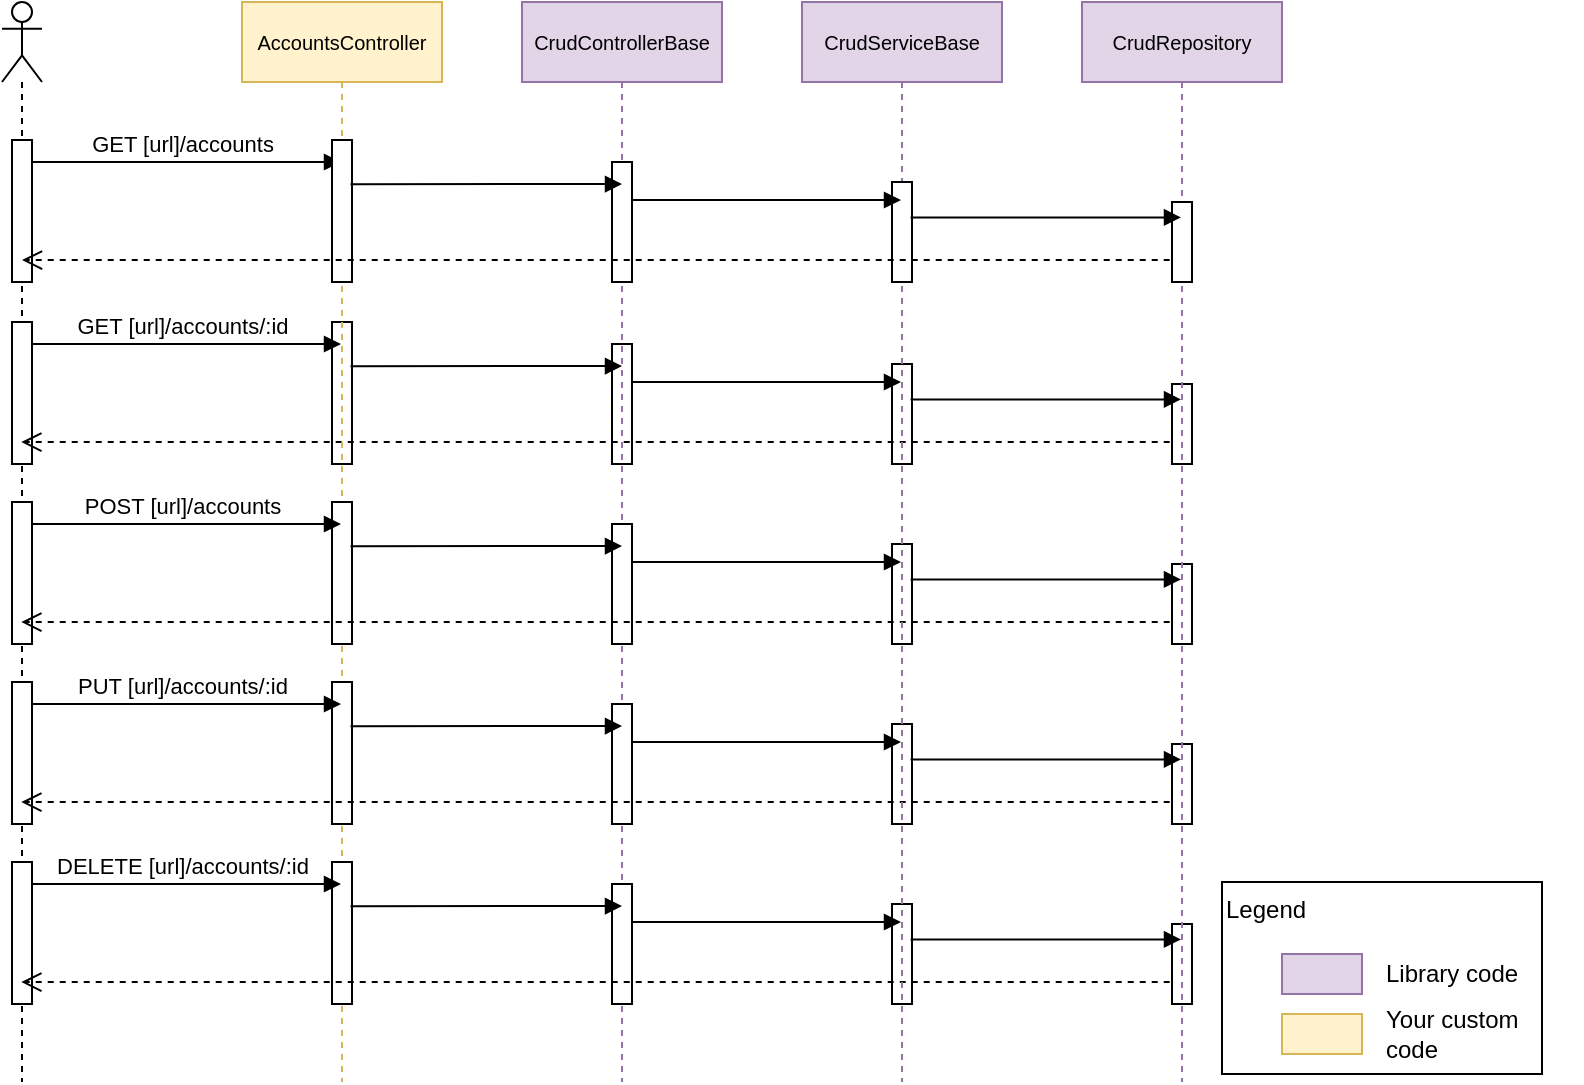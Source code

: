<mxfile version="12.7.9" pages="2"><diagram id="feiMSj5Qm32nRbiH-3z1" name="StandardCrud"><mxGraphModel dx="1730" dy="1018" grid="1" gridSize="10" guides="1" tooltips="1" connect="1" arrows="1" fold="1" page="1" pageScale="1" pageWidth="1100" pageHeight="850" math="0" shadow="0"><root><mxCell id="0"/><mxCell id="1" parent="0"/><mxCell id="9J9qHrp-IRwYcZaCuWWq-7" value="" style="shape=umlLifeline;participant=umlActor;perimeter=lifelinePerimeter;whiteSpace=wrap;html=1;container=1;collapsible=0;recursiveResize=0;verticalAlign=top;spacingTop=36;labelBackgroundColor=#ffffff;outlineConnect=0;" parent="1" vertex="1"><mxGeometry x="30" y="20" width="20" height="540" as="geometry"/></mxCell><mxCell id="9J9qHrp-IRwYcZaCuWWq-8" value="GET [url]/accounts" style="html=1;verticalAlign=bottom;endArrow=block;" parent="9J9qHrp-IRwYcZaCuWWq-7" target="9J9qHrp-IRwYcZaCuWWq-2" edge="1"><mxGeometry width="80" relative="1" as="geometry"><mxPoint x="10" y="80" as="sourcePoint"/><mxPoint x="160" y="80" as="targetPoint"/></mxGeometry></mxCell><mxCell id="LNhbeMGU2I7_TpRNJxB6-1" value="" style="html=1;points=[];perimeter=orthogonalPerimeter;" parent="9J9qHrp-IRwYcZaCuWWq-7" vertex="1"><mxGeometry x="5" y="69" width="10" height="71" as="geometry"/></mxCell><mxCell id="LNhbeMGU2I7_TpRNJxB6-32" value="" style="html=1;points=[];perimeter=orthogonalPerimeter;" parent="9J9qHrp-IRwYcZaCuWWq-7" vertex="1"><mxGeometry x="165" y="160" width="10" height="71" as="geometry"/></mxCell><mxCell id="LNhbeMGU2I7_TpRNJxB6-33" value="" style="html=1;points=[];perimeter=orthogonalPerimeter;" parent="9J9qHrp-IRwYcZaCuWWq-7" vertex="1"><mxGeometry x="305" y="171" width="10" height="60" as="geometry"/></mxCell><mxCell id="LNhbeMGU2I7_TpRNJxB6-34" value="" style="html=1;points=[];perimeter=orthogonalPerimeter;" parent="9J9qHrp-IRwYcZaCuWWq-7" vertex="1"><mxGeometry x="445" y="181" width="10" height="50" as="geometry"/></mxCell><mxCell id="LNhbeMGU2I7_TpRNJxB6-35" value="" style="html=1;points=[];perimeter=orthogonalPerimeter;" parent="9J9qHrp-IRwYcZaCuWWq-7" vertex="1"><mxGeometry x="585" y="191" width="10" height="40" as="geometry"/></mxCell><mxCell id="LNhbeMGU2I7_TpRNJxB6-36" value="GET [url]/accounts/:id" style="html=1;verticalAlign=bottom;endArrow=block;" parent="9J9qHrp-IRwYcZaCuWWq-7" edge="1"><mxGeometry width="80" relative="1" as="geometry"><mxPoint x="10" y="171" as="sourcePoint"/><mxPoint x="169.5" y="171" as="targetPoint"/></mxGeometry></mxCell><mxCell id="LNhbeMGU2I7_TpRNJxB6-37" value="" style="html=1;points=[];perimeter=orthogonalPerimeter;" parent="9J9qHrp-IRwYcZaCuWWq-7" vertex="1"><mxGeometry x="5" y="160" width="10" height="71" as="geometry"/></mxCell><mxCell id="LNhbeMGU2I7_TpRNJxB6-38" value="" style="html=1;verticalAlign=bottom;endArrow=block;exitX=0.926;exitY=0.311;exitDx=0;exitDy=0;exitPerimeter=0;" parent="9J9qHrp-IRwYcZaCuWWq-7" source="LNhbeMGU2I7_TpRNJxB6-32" edge="1"><mxGeometry width="80" relative="1" as="geometry"><mxPoint x="200" y="182" as="sourcePoint"/><mxPoint x="310" y="182" as="targetPoint"/></mxGeometry></mxCell><mxCell id="LNhbeMGU2I7_TpRNJxB6-39" value="" style="html=1;verticalAlign=bottom;endArrow=block;" parent="9J9qHrp-IRwYcZaCuWWq-7" edge="1"><mxGeometry width="80" relative="1" as="geometry"><mxPoint x="315" y="190" as="sourcePoint"/><mxPoint x="449.5" y="190" as="targetPoint"/></mxGeometry></mxCell><mxCell id="LNhbeMGU2I7_TpRNJxB6-40" value="" style="html=1;verticalAlign=bottom;endArrow=block;exitX=0.929;exitY=0.354;exitDx=0;exitDy=0;exitPerimeter=0;" parent="9J9qHrp-IRwYcZaCuWWq-7" source="LNhbeMGU2I7_TpRNJxB6-34" edge="1"><mxGeometry width="80" relative="1" as="geometry"><mxPoint x="470" y="202" as="sourcePoint"/><mxPoint x="589.5" y="198.7" as="targetPoint"/></mxGeometry></mxCell><mxCell id="LNhbeMGU2I7_TpRNJxB6-41" value="" style="html=1;verticalAlign=bottom;endArrow=open;dashed=1;endSize=8;exitX=-0.114;exitY=0.726;exitDx=0;exitDy=0;exitPerimeter=0;" parent="9J9qHrp-IRwYcZaCuWWq-7" source="LNhbeMGU2I7_TpRNJxB6-35" edge="1"><mxGeometry relative="1" as="geometry"><mxPoint x="550" y="221" as="sourcePoint"/><mxPoint x="9.667" y="220.04" as="targetPoint"/></mxGeometry></mxCell><mxCell id="9J9qHrp-IRwYcZaCuWWq-4" value="&lt;font style=&quot;font-size: 10px&quot;&gt;CrudControllerBase&lt;/font&gt;" style="shape=umlLifeline;perimeter=lifelinePerimeter;whiteSpace=wrap;html=1;container=1;collapsible=0;recursiveResize=0;outlineConnect=0;fillColor=#e1d5e7;strokeColor=#9673a6;" parent="1" vertex="1"><mxGeometry x="290" y="20" width="100" height="540" as="geometry"/></mxCell><mxCell id="9J9qHrp-IRwYcZaCuWWq-10" value="" style="html=1;points=[];perimeter=orthogonalPerimeter;" parent="9J9qHrp-IRwYcZaCuWWq-4" vertex="1"><mxGeometry x="45" y="80" width="10" height="60" as="geometry"/></mxCell><mxCell id="9J9qHrp-IRwYcZaCuWWq-2" value="&lt;font style=&quot;font-size: 10px&quot;&gt;AccountsController&lt;/font&gt;" style="shape=umlLifeline;perimeter=lifelinePerimeter;whiteSpace=wrap;html=1;container=1;collapsible=0;recursiveResize=0;outlineConnect=0;fillColor=#fff2cc;strokeColor=#d6b656;" parent="1" vertex="1"><mxGeometry x="150" y="20" width="100" height="540" as="geometry"/></mxCell><mxCell id="9J9qHrp-IRwYcZaCuWWq-9" value="" style="html=1;points=[];perimeter=orthogonalPerimeter;" parent="9J9qHrp-IRwYcZaCuWWq-2" vertex="1"><mxGeometry x="45" y="69" width="10" height="71" as="geometry"/></mxCell><mxCell id="LNhbeMGU2I7_TpRNJxB6-43" value="" style="html=1;points=[];perimeter=orthogonalPerimeter;" parent="9J9qHrp-IRwYcZaCuWWq-2" vertex="1"><mxGeometry x="45" y="250" width="10" height="71" as="geometry"/></mxCell><mxCell id="LNhbeMGU2I7_TpRNJxB6-44" value="" style="html=1;points=[];perimeter=orthogonalPerimeter;" parent="9J9qHrp-IRwYcZaCuWWq-2" vertex="1"><mxGeometry x="185" y="261" width="10" height="60" as="geometry"/></mxCell><mxCell id="LNhbeMGU2I7_TpRNJxB6-45" value="" style="html=1;points=[];perimeter=orthogonalPerimeter;" parent="9J9qHrp-IRwYcZaCuWWq-2" vertex="1"><mxGeometry x="325" y="271" width="10" height="50" as="geometry"/></mxCell><mxCell id="LNhbeMGU2I7_TpRNJxB6-46" value="" style="html=1;points=[];perimeter=orthogonalPerimeter;" parent="9J9qHrp-IRwYcZaCuWWq-2" vertex="1"><mxGeometry x="465" y="281" width="10" height="40" as="geometry"/></mxCell><mxCell id="LNhbeMGU2I7_TpRNJxB6-47" value="POST [url]/accounts" style="html=1;verticalAlign=bottom;endArrow=block;" parent="9J9qHrp-IRwYcZaCuWWq-2" edge="1"><mxGeometry width="80" relative="1" as="geometry"><mxPoint x="-110" y="261" as="sourcePoint"/><mxPoint x="49.5" y="261" as="targetPoint"/></mxGeometry></mxCell><mxCell id="LNhbeMGU2I7_TpRNJxB6-48" value="" style="html=1;points=[];perimeter=orthogonalPerimeter;" parent="9J9qHrp-IRwYcZaCuWWq-2" vertex="1"><mxGeometry x="-115" y="250" width="10" height="71" as="geometry"/></mxCell><mxCell id="LNhbeMGU2I7_TpRNJxB6-49" value="" style="html=1;verticalAlign=bottom;endArrow=block;exitX=0.926;exitY=0.311;exitDx=0;exitDy=0;exitPerimeter=0;" parent="9J9qHrp-IRwYcZaCuWWq-2" source="LNhbeMGU2I7_TpRNJxB6-43" edge="1"><mxGeometry width="80" relative="1" as="geometry"><mxPoint x="80" y="272" as="sourcePoint"/><mxPoint x="190" y="272" as="targetPoint"/></mxGeometry></mxCell><mxCell id="LNhbeMGU2I7_TpRNJxB6-50" value="" style="html=1;verticalAlign=bottom;endArrow=block;" parent="9J9qHrp-IRwYcZaCuWWq-2" edge="1"><mxGeometry width="80" relative="1" as="geometry"><mxPoint x="195" y="280" as="sourcePoint"/><mxPoint x="329.5" y="280" as="targetPoint"/></mxGeometry></mxCell><mxCell id="LNhbeMGU2I7_TpRNJxB6-51" value="" style="html=1;verticalAlign=bottom;endArrow=block;exitX=0.929;exitY=0.354;exitDx=0;exitDy=0;exitPerimeter=0;" parent="9J9qHrp-IRwYcZaCuWWq-2" source="LNhbeMGU2I7_TpRNJxB6-45" edge="1"><mxGeometry width="80" relative="1" as="geometry"><mxPoint x="350" y="292" as="sourcePoint"/><mxPoint x="469.5" y="288.7" as="targetPoint"/></mxGeometry></mxCell><mxCell id="LNhbeMGU2I7_TpRNJxB6-52" value="" style="html=1;verticalAlign=bottom;endArrow=open;dashed=1;endSize=8;exitX=-0.114;exitY=0.726;exitDx=0;exitDy=0;exitPerimeter=0;" parent="9J9qHrp-IRwYcZaCuWWq-2" source="LNhbeMGU2I7_TpRNJxB6-46" edge="1"><mxGeometry relative="1" as="geometry"><mxPoint x="430" y="311" as="sourcePoint"/><mxPoint x="-110.333" y="310.04" as="targetPoint"/></mxGeometry></mxCell><mxCell id="LNhbeMGU2I7_TpRNJxB6-53" value="" style="html=1;points=[];perimeter=orthogonalPerimeter;" parent="9J9qHrp-IRwYcZaCuWWq-2" vertex="1"><mxGeometry x="45" y="340" width="10" height="71" as="geometry"/></mxCell><mxCell id="LNhbeMGU2I7_TpRNJxB6-54" value="" style="html=1;points=[];perimeter=orthogonalPerimeter;" parent="9J9qHrp-IRwYcZaCuWWq-2" vertex="1"><mxGeometry x="185" y="351" width="10" height="60" as="geometry"/></mxCell><mxCell id="LNhbeMGU2I7_TpRNJxB6-55" value="" style="html=1;points=[];perimeter=orthogonalPerimeter;" parent="9J9qHrp-IRwYcZaCuWWq-2" vertex="1"><mxGeometry x="325" y="361" width="10" height="50" as="geometry"/></mxCell><mxCell id="LNhbeMGU2I7_TpRNJxB6-56" value="" style="html=1;points=[];perimeter=orthogonalPerimeter;" parent="9J9qHrp-IRwYcZaCuWWq-2" vertex="1"><mxGeometry x="465" y="371" width="10" height="40" as="geometry"/></mxCell><mxCell id="LNhbeMGU2I7_TpRNJxB6-57" value="PUT [url]/accounts/:id" style="html=1;verticalAlign=bottom;endArrow=block;" parent="9J9qHrp-IRwYcZaCuWWq-2" edge="1"><mxGeometry width="80" relative="1" as="geometry"><mxPoint x="-110" y="351" as="sourcePoint"/><mxPoint x="49.5" y="351" as="targetPoint"/></mxGeometry></mxCell><mxCell id="LNhbeMGU2I7_TpRNJxB6-58" value="" style="html=1;points=[];perimeter=orthogonalPerimeter;" parent="9J9qHrp-IRwYcZaCuWWq-2" vertex="1"><mxGeometry x="-115" y="340" width="10" height="71" as="geometry"/></mxCell><mxCell id="LNhbeMGU2I7_TpRNJxB6-59" value="" style="html=1;verticalAlign=bottom;endArrow=block;exitX=0.926;exitY=0.311;exitDx=0;exitDy=0;exitPerimeter=0;" parent="9J9qHrp-IRwYcZaCuWWq-2" source="LNhbeMGU2I7_TpRNJxB6-53" edge="1"><mxGeometry width="80" relative="1" as="geometry"><mxPoint x="80" y="362" as="sourcePoint"/><mxPoint x="190" y="362" as="targetPoint"/></mxGeometry></mxCell><mxCell id="LNhbeMGU2I7_TpRNJxB6-60" value="" style="html=1;verticalAlign=bottom;endArrow=block;" parent="9J9qHrp-IRwYcZaCuWWq-2" edge="1"><mxGeometry width="80" relative="1" as="geometry"><mxPoint x="195" y="370" as="sourcePoint"/><mxPoint x="329.5" y="370" as="targetPoint"/></mxGeometry></mxCell><mxCell id="LNhbeMGU2I7_TpRNJxB6-61" value="" style="html=1;verticalAlign=bottom;endArrow=block;exitX=0.929;exitY=0.354;exitDx=0;exitDy=0;exitPerimeter=0;" parent="9J9qHrp-IRwYcZaCuWWq-2" source="LNhbeMGU2I7_TpRNJxB6-55" edge="1"><mxGeometry width="80" relative="1" as="geometry"><mxPoint x="350" y="382" as="sourcePoint"/><mxPoint x="469.5" y="378.7" as="targetPoint"/></mxGeometry></mxCell><mxCell id="LNhbeMGU2I7_TpRNJxB6-62" value="" style="html=1;verticalAlign=bottom;endArrow=open;dashed=1;endSize=8;exitX=-0.114;exitY=0.726;exitDx=0;exitDy=0;exitPerimeter=0;" parent="9J9qHrp-IRwYcZaCuWWq-2" source="LNhbeMGU2I7_TpRNJxB6-56" edge="1"><mxGeometry relative="1" as="geometry"><mxPoint x="430" y="401" as="sourcePoint"/><mxPoint x="-110.333" y="400.04" as="targetPoint"/></mxGeometry></mxCell><mxCell id="LNhbeMGU2I7_TpRNJxB6-63" value="" style="html=1;points=[];perimeter=orthogonalPerimeter;" parent="9J9qHrp-IRwYcZaCuWWq-2" vertex="1"><mxGeometry x="45" y="430" width="10" height="71" as="geometry"/></mxCell><mxCell id="LNhbeMGU2I7_TpRNJxB6-64" value="" style="html=1;points=[];perimeter=orthogonalPerimeter;" parent="9J9qHrp-IRwYcZaCuWWq-2" vertex="1"><mxGeometry x="185" y="441" width="10" height="60" as="geometry"/></mxCell><mxCell id="LNhbeMGU2I7_TpRNJxB6-65" value="" style="html=1;points=[];perimeter=orthogonalPerimeter;" parent="9J9qHrp-IRwYcZaCuWWq-2" vertex="1"><mxGeometry x="325" y="451" width="10" height="50" as="geometry"/></mxCell><mxCell id="LNhbeMGU2I7_TpRNJxB6-66" value="" style="html=1;points=[];perimeter=orthogonalPerimeter;" parent="9J9qHrp-IRwYcZaCuWWq-2" vertex="1"><mxGeometry x="465" y="461" width="10" height="40" as="geometry"/></mxCell><mxCell id="LNhbeMGU2I7_TpRNJxB6-67" value="DELETE [url]/accounts/:id" style="html=1;verticalAlign=bottom;endArrow=block;" parent="9J9qHrp-IRwYcZaCuWWq-2" edge="1"><mxGeometry width="80" relative="1" as="geometry"><mxPoint x="-110" y="441" as="sourcePoint"/><mxPoint x="49.5" y="441" as="targetPoint"/></mxGeometry></mxCell><mxCell id="LNhbeMGU2I7_TpRNJxB6-68" value="" style="html=1;points=[];perimeter=orthogonalPerimeter;" parent="9J9qHrp-IRwYcZaCuWWq-2" vertex="1"><mxGeometry x="-115" y="430" width="10" height="71" as="geometry"/></mxCell><mxCell id="LNhbeMGU2I7_TpRNJxB6-69" value="" style="html=1;verticalAlign=bottom;endArrow=block;exitX=0.926;exitY=0.311;exitDx=0;exitDy=0;exitPerimeter=0;" parent="9J9qHrp-IRwYcZaCuWWq-2" source="LNhbeMGU2I7_TpRNJxB6-63" edge="1"><mxGeometry width="80" relative="1" as="geometry"><mxPoint x="80" y="452" as="sourcePoint"/><mxPoint x="190" y="452" as="targetPoint"/></mxGeometry></mxCell><mxCell id="LNhbeMGU2I7_TpRNJxB6-70" value="" style="html=1;verticalAlign=bottom;endArrow=block;" parent="9J9qHrp-IRwYcZaCuWWq-2" edge="1"><mxGeometry width="80" relative="1" as="geometry"><mxPoint x="195" y="460" as="sourcePoint"/><mxPoint x="329.5" y="460" as="targetPoint"/></mxGeometry></mxCell><mxCell id="LNhbeMGU2I7_TpRNJxB6-71" value="" style="html=1;verticalAlign=bottom;endArrow=block;exitX=0.929;exitY=0.354;exitDx=0;exitDy=0;exitPerimeter=0;" parent="9J9qHrp-IRwYcZaCuWWq-2" source="LNhbeMGU2I7_TpRNJxB6-65" edge="1"><mxGeometry width="80" relative="1" as="geometry"><mxPoint x="350" y="472" as="sourcePoint"/><mxPoint x="469.5" y="468.7" as="targetPoint"/></mxGeometry></mxCell><mxCell id="LNhbeMGU2I7_TpRNJxB6-72" value="" style="html=1;verticalAlign=bottom;endArrow=open;dashed=1;endSize=8;exitX=-0.114;exitY=0.726;exitDx=0;exitDy=0;exitPerimeter=0;" parent="9J9qHrp-IRwYcZaCuWWq-2" source="LNhbeMGU2I7_TpRNJxB6-66" edge="1"><mxGeometry relative="1" as="geometry"><mxPoint x="430" y="491" as="sourcePoint"/><mxPoint x="-110.333" y="490.04" as="targetPoint"/></mxGeometry></mxCell><mxCell id="9J9qHrp-IRwYcZaCuWWq-5" value="&lt;font style=&quot;font-size: 10px&quot;&gt;CrudServiceBase&lt;/font&gt;" style="shape=umlLifeline;perimeter=lifelinePerimeter;whiteSpace=wrap;html=1;container=1;collapsible=0;recursiveResize=0;outlineConnect=0;fillColor=#e1d5e7;strokeColor=#9673a6;" parent="1" vertex="1"><mxGeometry x="430" y="20" width="100" height="540" as="geometry"/></mxCell><mxCell id="9J9qHrp-IRwYcZaCuWWq-11" value="" style="html=1;points=[];perimeter=orthogonalPerimeter;" parent="9J9qHrp-IRwYcZaCuWWq-5" vertex="1"><mxGeometry x="45" y="90" width="10" height="50" as="geometry"/></mxCell><mxCell id="9J9qHrp-IRwYcZaCuWWq-6" value="&lt;font style=&quot;font-size: 10px&quot;&gt;CrudRepository&lt;/font&gt;" style="shape=umlLifeline;perimeter=lifelinePerimeter;whiteSpace=wrap;html=1;container=1;collapsible=0;recursiveResize=0;outlineConnect=0;fillColor=#e1d5e7;strokeColor=#9673a6;" parent="1" vertex="1"><mxGeometry x="570" y="20" width="100" height="540" as="geometry"/></mxCell><mxCell id="9J9qHrp-IRwYcZaCuWWq-12" value="" style="html=1;points=[];perimeter=orthogonalPerimeter;" parent="9J9qHrp-IRwYcZaCuWWq-6" vertex="1"><mxGeometry x="45" y="100" width="10" height="40" as="geometry"/></mxCell><mxCell id="9J9qHrp-IRwYcZaCuWWq-16" value="" style="html=1;verticalAlign=bottom;endArrow=block;exitX=0.926;exitY=0.311;exitDx=0;exitDy=0;exitPerimeter=0;" parent="1" source="9J9qHrp-IRwYcZaCuWWq-9" edge="1"><mxGeometry width="80" relative="1" as="geometry"><mxPoint x="230" y="111" as="sourcePoint"/><mxPoint x="340" y="111" as="targetPoint"/></mxGeometry></mxCell><mxCell id="9J9qHrp-IRwYcZaCuWWq-17" value="" style="html=1;verticalAlign=bottom;endArrow=block;" parent="1" edge="1"><mxGeometry width="80" relative="1" as="geometry"><mxPoint x="345" y="119" as="sourcePoint"/><mxPoint x="479.5" y="119" as="targetPoint"/></mxGeometry></mxCell><mxCell id="9J9qHrp-IRwYcZaCuWWq-18" value="" style="html=1;verticalAlign=bottom;endArrow=block;exitX=0.929;exitY=0.354;exitDx=0;exitDy=0;exitPerimeter=0;" parent="1" source="9J9qHrp-IRwYcZaCuWWq-11" target="9J9qHrp-IRwYcZaCuWWq-6" edge="1"><mxGeometry width="80" relative="1" as="geometry"><mxPoint x="500" y="131" as="sourcePoint"/><mxPoint x="610" y="131" as="targetPoint"/></mxGeometry></mxCell><mxCell id="9J9qHrp-IRwYcZaCuWWq-19" value="" style="html=1;verticalAlign=bottom;endArrow=open;dashed=1;endSize=8;exitX=-0.114;exitY=0.726;exitDx=0;exitDy=0;exitPerimeter=0;" parent="1" source="9J9qHrp-IRwYcZaCuWWq-12" target="9J9qHrp-IRwYcZaCuWWq-7" edge="1"><mxGeometry relative="1" as="geometry"><mxPoint x="580" y="150" as="sourcePoint"/><mxPoint x="530" y="150" as="targetPoint"/></mxGeometry></mxCell><mxCell id="IQTFnLPYxV27Y8oVrLC2-1" value="" style="group" vertex="1" connectable="0" parent="1"><mxGeometry x="640" y="460" width="180" height="96" as="geometry"/></mxCell><mxCell id="IQTFnLPYxV27Y8oVrLC2-2" value="Legend" style="rounded=0;whiteSpace=wrap;html=1;align=left;labelPosition=center;verticalLabelPosition=middle;verticalAlign=top;" vertex="1" parent="IQTFnLPYxV27Y8oVrLC2-1"><mxGeometry width="160" height="96" as="geometry"/></mxCell><mxCell id="IQTFnLPYxV27Y8oVrLC2-3" value="" style="rounded=0;whiteSpace=wrap;html=1;align=left;fillColor=#e1d5e7;strokeColor=#9673a6;" vertex="1" parent="IQTFnLPYxV27Y8oVrLC2-1"><mxGeometry x="30" y="36" width="40" height="20" as="geometry"/></mxCell><mxCell id="IQTFnLPYxV27Y8oVrLC2-4" value="" style="rounded=0;whiteSpace=wrap;html=1;align=left;fillColor=#fff2cc;strokeColor=#d6b656;" vertex="1" parent="IQTFnLPYxV27Y8oVrLC2-1"><mxGeometry x="30" y="66" width="40" height="20" as="geometry"/></mxCell><mxCell id="IQTFnLPYxV27Y8oVrLC2-5" value="Library code" style="text;html=1;strokeColor=none;fillColor=none;align=left;verticalAlign=middle;whiteSpace=wrap;rounded=0;" vertex="1" parent="IQTFnLPYxV27Y8oVrLC2-1"><mxGeometry x="80" y="36" width="100" height="20" as="geometry"/></mxCell><mxCell id="IQTFnLPYxV27Y8oVrLC2-6" value="Your custom code" style="text;html=1;strokeColor=none;fillColor=none;align=left;verticalAlign=middle;whiteSpace=wrap;rounded=0;" vertex="1" parent="IQTFnLPYxV27Y8oVrLC2-1"><mxGeometry x="80" y="66" width="70" height="20" as="geometry"/></mxCell></root></mxGraphModel></diagram><diagram id="sX8wg2pRR2eOrUY3g-dl" name="HistoricalCrud"><mxGraphModel dx="1730" dy="1018" grid="1" gridSize="10" guides="1" tooltips="1" connect="1" arrows="1" fold="1" page="1" pageScale="1" pageWidth="1100" pageHeight="850" math="0" shadow="0"><root><mxCell id="g2xFffgjlq1YQ_jKITC8-0"/><mxCell id="g2xFffgjlq1YQ_jKITC8-1" parent="g2xFffgjlq1YQ_jKITC8-0"/><mxCell id="Ac3hgXTNXL-MHCO0Qw8q-51" value="" style="html=1;verticalAlign=bottom;endArrow=block;exitX=0.926;exitY=0.311;exitDx=0;exitDy=0;exitPerimeter=0;" parent="g2xFffgjlq1YQ_jKITC8-1" target="Ac3hgXTNXL-MHCO0Qw8q-61" edge="1"><mxGeometry width="80" relative="1" as="geometry"><mxPoint x="204.26" y="109.191" as="sourcePoint"/><mxPoint x="339.14" y="109.191" as="targetPoint"/></mxGeometry></mxCell><mxCell id="Ac3hgXTNXL-MHCO0Qw8q-54" value="" style="html=1;verticalAlign=bottom;endArrow=open;dashed=1;endSize=8;exitX=-0.09;exitY=0.808;exitDx=0;exitDy=0;exitPerimeter=0;" parent="g2xFffgjlq1YQ_jKITC8-1" edge="1"><mxGeometry relative="1" as="geometry"><mxPoint x="904.1" y="160.24" as="sourcePoint"/><mxPoint x="39.5" y="160.24" as="targetPoint"/></mxGeometry></mxCell><mxCell id="Ac3hgXTNXL-MHCO0Qw8q-77" value="" style="html=1;verticalAlign=bottom;endArrow=block;" parent="g2xFffgjlq1YQ_jKITC8-1" target="Ac3hgXTNXL-MHCO0Qw8q-0" edge="1"><mxGeometry width="80" relative="1" as="geometry"><mxPoint x="489.14" y="129.0" as="sourcePoint"/><mxPoint x="580" y="129" as="targetPoint"/></mxGeometry></mxCell><mxCell id="Ac3hgXTNXL-MHCO0Qw8q-79" value="" style="html=1;verticalAlign=bottom;endArrow=block;exitX=1.071;exitY=0.681;exitDx=0;exitDy=0;exitPerimeter=0;" parent="g2xFffgjlq1YQ_jKITC8-1" edge="1"><mxGeometry width="80" relative="1" as="geometry"><mxPoint x="775.71" y="150.24" as="sourcePoint"/><mxPoint x="909.5" y="150.24" as="targetPoint"/></mxGeometry></mxCell><mxCell id="8uB--GBGzYAezQ6vqLIY-10" value="" style="html=1;verticalAlign=bottom;endArrow=open;dashed=1;endSize=8;exitX=-0.128;exitY=0.664;exitDx=0;exitDy=0;exitPerimeter=0;" edge="1" parent="g2xFffgjlq1YQ_jKITC8-1" source="8uB--GBGzYAezQ6vqLIY-6"><mxGeometry relative="1" as="geometry"><mxPoint x="840" y="440" as="sourcePoint"/><mxPoint x="40" y="440" as="targetPoint"/></mxGeometry></mxCell><mxCell id="8uB--GBGzYAezQ6vqLIY-17" value="" style="html=1;verticalAlign=bottom;endArrow=open;dashed=1;endSize=8;exitX=-0.3;exitY=0.76;exitDx=0;exitDy=0;exitPerimeter=0;" edge="1" parent="g2xFffgjlq1YQ_jKITC8-1" source="8uB--GBGzYAezQ6vqLIY-5"><mxGeometry relative="1" as="geometry"><mxPoint x="760" y="350" as="sourcePoint"/><mxPoint x="630" y="350" as="targetPoint"/></mxGeometry></mxCell><mxCell id="8uB--GBGzYAezQ6vqLIY-22" value="" style="html=1;verticalAlign=bottom;endArrow=block;entryX=0.16;entryY=0.315;entryDx=0;entryDy=0;entryPerimeter=0;" edge="1" parent="g2xFffgjlq1YQ_jKITC8-1"><mxGeometry width="80" relative="1" as="geometry"><mxPoint x="635" y="430" as="sourcePoint"/><mxPoint x="906.6" y="429.45" as="targetPoint"/></mxGeometry></mxCell><mxCell id="8uB--GBGzYAezQ6vqLIY-23" value="Commit single transaction" style="text;html=1;align=center;verticalAlign=middle;resizable=0;points=[];labelBackgroundColor=#ffffff;" vertex="1" connectable="0" parent="8uB--GBGzYAezQ6vqLIY-22"><mxGeometry x="0.149" y="-1" relative="1" as="geometry"><mxPoint x="-12.6" y="-11" as="offset"/></mxGeometry></mxCell><mxCell id="8uB--GBGzYAezQ6vqLIY-24" value="" style="group" vertex="1" connectable="0" parent="g2xFffgjlq1YQ_jKITC8-1"><mxGeometry x="30" y="20" width="930" height="810" as="geometry"/></mxCell><mxCell id="Ac3hgXTNXL-MHCO0Qw8q-6" value="" style="shape=umlLifeline;participant=umlActor;perimeter=lifelinePerimeter;whiteSpace=wrap;html=1;container=1;collapsible=0;recursiveResize=0;verticalAlign=top;spacingTop=36;labelBackgroundColor=#ffffff;outlineConnect=0;" parent="8uB--GBGzYAezQ6vqLIY-24" vertex="1"><mxGeometry width="20" height="800" as="geometry"/></mxCell><mxCell id="Ac3hgXTNXL-MHCO0Qw8q-7" value="GET [url]/accounts" style="html=1;verticalAlign=bottom;endArrow=block;entryX=0.033;entryY=0.155;entryDx=0;entryDy=0;entryPerimeter=0;" parent="Ac3hgXTNXL-MHCO0Qw8q-6" target="Ac3hgXTNXL-MHCO0Qw8q-20" edge="1"><mxGeometry width="80" relative="1" as="geometry"><mxPoint x="10" y="80" as="sourcePoint"/><mxPoint x="110" y="80" as="targetPoint"/></mxGeometry></mxCell><mxCell id="Ac3hgXTNXL-MHCO0Qw8q-8" value="" style="html=1;points=[];perimeter=orthogonalPerimeter;" parent="Ac3hgXTNXL-MHCO0Qw8q-6" vertex="1"><mxGeometry x="5" y="69" width="10" height="81" as="geometry"/></mxCell><mxCell id="SrB2GtQkjFmsUTJP3FAP-0" value="GET [url]/accounts/:id" style="html=1;verticalAlign=bottom;endArrow=block;entryX=-0.008;entryY=0.122;entryDx=0;entryDy=0;entryPerimeter=0;" edge="1" parent="Ac3hgXTNXL-MHCO0Qw8q-6" target="SrB2GtQkjFmsUTJP3FAP-7"><mxGeometry width="80" relative="1" as="geometry"><mxPoint x="10" y="181" as="sourcePoint"/><mxPoint x="80" y="161" as="targetPoint"/></mxGeometry></mxCell><mxCell id="SrB2GtQkjFmsUTJP3FAP-1" value="" style="html=1;points=[];perimeter=orthogonalPerimeter;" vertex="1" parent="Ac3hgXTNXL-MHCO0Qw8q-6"><mxGeometry x="5" y="170" width="10" height="81" as="geometry"/></mxCell><mxCell id="SrB2GtQkjFmsUTJP3FAP-2" value="" style="html=1;points=[];perimeter=orthogonalPerimeter;" vertex="1" parent="Ac3hgXTNXL-MHCO0Qw8q-6"><mxGeometry x="312.07" y="181" width="10" height="70" as="geometry"/></mxCell><mxCell id="SrB2GtQkjFmsUTJP3FAP-3" value="" style="html=1;points=[];perimeter=orthogonalPerimeter;" vertex="1" parent="Ac3hgXTNXL-MHCO0Qw8q-6"><mxGeometry x="449.14" y="191" width="10" height="60" as="geometry"/></mxCell><mxCell id="SrB2GtQkjFmsUTJP3FAP-4" value="" style="html=1;points=[];perimeter=orthogonalPerimeter;" vertex="1" parent="Ac3hgXTNXL-MHCO0Qw8q-6"><mxGeometry x="595" y="201" width="10" height="50" as="geometry"/></mxCell><mxCell id="SrB2GtQkjFmsUTJP3FAP-5" value="" style="html=1;points=[];perimeter=orthogonalPerimeter;" vertex="1" parent="Ac3hgXTNXL-MHCO0Qw8q-6"><mxGeometry x="735" y="211" width="10" height="40" as="geometry"/></mxCell><mxCell id="SrB2GtQkjFmsUTJP3FAP-6" value="" style="html=1;points=[];perimeter=orthogonalPerimeter;" vertex="1" parent="Ac3hgXTNXL-MHCO0Qw8q-6"><mxGeometry x="875" y="221" width="10" height="30" as="geometry"/></mxCell><mxCell id="SrB2GtQkjFmsUTJP3FAP-7" value="" style="html=1;points=[];perimeter=orthogonalPerimeter;" vertex="1" parent="Ac3hgXTNXL-MHCO0Qw8q-6"><mxGeometry x="165" y="170" width="10" height="81" as="geometry"/></mxCell><mxCell id="SrB2GtQkjFmsUTJP3FAP-8" value="" style="html=1;verticalAlign=bottom;endArrow=block;exitX=0.926;exitY=0.311;exitDx=0;exitDy=0;exitPerimeter=0;" edge="1" parent="Ac3hgXTNXL-MHCO0Qw8q-6" target="SrB2GtQkjFmsUTJP3FAP-2"><mxGeometry width="80" relative="1" as="geometry"><mxPoint x="174.26" y="190.191" as="sourcePoint"/><mxPoint x="309.14" y="190.191" as="targetPoint"/></mxGeometry></mxCell><mxCell id="SrB2GtQkjFmsUTJP3FAP-9" value="" style="html=1;verticalAlign=bottom;endArrow=block;" edge="1" parent="Ac3hgXTNXL-MHCO0Qw8q-6"><mxGeometry width="80" relative="1" as="geometry"><mxPoint x="604.14" y="220" as="sourcePoint"/><mxPoint x="739.5" y="220" as="targetPoint"/></mxGeometry></mxCell><mxCell id="SrB2GtQkjFmsUTJP3FAP-10" value="" style="html=1;verticalAlign=bottom;endArrow=open;dashed=1;endSize=8;exitX=-0.09;exitY=0.808;exitDx=0;exitDy=0;exitPerimeter=0;" edge="1" parent="Ac3hgXTNXL-MHCO0Qw8q-6"><mxGeometry relative="1" as="geometry"><mxPoint x="874.1" y="241.24" as="sourcePoint"/><mxPoint x="9.5" y="241.24" as="targetPoint"/></mxGeometry></mxCell><mxCell id="SrB2GtQkjFmsUTJP3FAP-11" value="" style="html=1;verticalAlign=bottom;endArrow=block;exitX=0.793;exitY=0.271;exitDx=0;exitDy=0;exitPerimeter=0;" edge="1" parent="Ac3hgXTNXL-MHCO0Qw8q-6" source="SrB2GtQkjFmsUTJP3FAP-2" target="SrB2GtQkjFmsUTJP3FAP-3"><mxGeometry width="80" relative="1" as="geometry"><mxPoint x="340" y="200" as="sourcePoint"/><mxPoint x="410" y="200" as="targetPoint"/></mxGeometry></mxCell><mxCell id="SrB2GtQkjFmsUTJP3FAP-12" value="" style="html=1;verticalAlign=bottom;endArrow=block;" edge="1" parent="Ac3hgXTNXL-MHCO0Qw8q-6"><mxGeometry width="80" relative="1" as="geometry"><mxPoint x="459.14" y="210.0" as="sourcePoint"/><mxPoint x="599.5" y="210.0" as="targetPoint"/></mxGeometry></mxCell><mxCell id="SrB2GtQkjFmsUTJP3FAP-13" value="" style="html=1;verticalAlign=bottom;endArrow=block;exitX=1.071;exitY=0.681;exitDx=0;exitDy=0;exitPerimeter=0;" edge="1" parent="Ac3hgXTNXL-MHCO0Qw8q-6"><mxGeometry width="80" relative="1" as="geometry"><mxPoint x="745.71" y="231.24" as="sourcePoint"/><mxPoint x="879.5" y="231.24" as="targetPoint"/></mxGeometry></mxCell><mxCell id="Ac3hgXTNXL-MHCO0Qw8q-60" value="&lt;font style=&quot;font-size: 10px;&quot;&gt;Historical&lt;br style=&quot;font-size: 10px;&quot;&gt;CrudControllerBase&lt;/font&gt;" style="shape=umlLifeline;perimeter=lifelinePerimeter;whiteSpace=wrap;html=1;container=1;collapsible=0;recursiveResize=0;outlineConnect=0;fillColor=#e1d5e7;strokeColor=#9673a6;fontSize=10;size=40;" parent="8uB--GBGzYAezQ6vqLIY-24" vertex="1"><mxGeometry x="264.14" width="105.86" height="800" as="geometry"/></mxCell><mxCell id="Ac3hgXTNXL-MHCO0Qw8q-61" value="" style="html=1;points=[];perimeter=orthogonalPerimeter;" parent="Ac3hgXTNXL-MHCO0Qw8q-60" vertex="1"><mxGeometry x="47.93" y="80" width="10" height="70" as="geometry"/></mxCell><mxCell id="Ac3hgXTNXL-MHCO0Qw8q-62" value="&lt;font style=&quot;font-size: 10px;&quot;&gt;CrudControllerBase&lt;/font&gt;" style="shape=umlLifeline;perimeter=lifelinePerimeter;whiteSpace=wrap;html=1;container=1;collapsible=0;recursiveResize=0;outlineConnect=0;fillColor=#e1d5e7;strokeColor=#9673a6;fontSize=10;" parent="8uB--GBGzYAezQ6vqLIY-24" vertex="1"><mxGeometry x="404.14" width="100" height="800" as="geometry"/></mxCell><mxCell id="Ac3hgXTNXL-MHCO0Qw8q-63" value="" style="html=1;points=[];perimeter=orthogonalPerimeter;" parent="Ac3hgXTNXL-MHCO0Qw8q-62" vertex="1"><mxGeometry x="45" y="90" width="10" height="60" as="geometry"/></mxCell><mxCell id="Ac3hgXTNXL-MHCO0Qw8q-0" value="&lt;font style=&quot;font-size: 10px&quot;&gt;Historical&lt;br&gt;CrudServiceBase&lt;/font&gt;" style="shape=umlLifeline;perimeter=lifelinePerimeter;whiteSpace=wrap;html=1;container=1;collapsible=0;recursiveResize=0;outlineConnect=0;fillColor=#e1d5e7;strokeColor=#9673a6;" parent="8uB--GBGzYAezQ6vqLIY-24" vertex="1"><mxGeometry x="550" width="100" height="800" as="geometry"/></mxCell><mxCell id="Ac3hgXTNXL-MHCO0Qw8q-1" value="" style="html=1;points=[];perimeter=orthogonalPerimeter;" parent="Ac3hgXTNXL-MHCO0Qw8q-0" vertex="1"><mxGeometry x="45" y="100" width="10" height="50" as="geometry"/></mxCell><mxCell id="Ac3hgXTNXL-MHCO0Qw8q-2" value="&lt;font style=&quot;font-size: 10px&quot;&gt;CrudServiceBase&lt;/font&gt;" style="shape=umlLifeline;perimeter=lifelinePerimeter;whiteSpace=wrap;html=1;container=1;collapsible=0;recursiveResize=0;outlineConnect=0;fillColor=#e1d5e7;strokeColor=#9673a6;" parent="8uB--GBGzYAezQ6vqLIY-24" vertex="1"><mxGeometry x="690" width="100" height="800" as="geometry"/></mxCell><mxCell id="Ac3hgXTNXL-MHCO0Qw8q-3" value="" style="html=1;points=[];perimeter=orthogonalPerimeter;" parent="Ac3hgXTNXL-MHCO0Qw8q-2" vertex="1"><mxGeometry x="45" y="110" width="10" height="40" as="geometry"/></mxCell><mxCell id="8uB--GBGzYAezQ6vqLIY-5" value="" style="html=1;points=[];perimeter=orthogonalPerimeter;" vertex="1" parent="Ac3hgXTNXL-MHCO0Qw8q-2"><mxGeometry x="45" y="300" width="10" height="40" as="geometry"/></mxCell><mxCell id="8uB--GBGzYAezQ6vqLIY-18" value="" style="html=1;points=[];perimeter=orthogonalPerimeter;" vertex="1" parent="Ac3hgXTNXL-MHCO0Qw8q-2"><mxGeometry x="45" y="350" width="10" height="40" as="geometry"/></mxCell><mxCell id="8uB--GBGzYAezQ6vqLIY-19" value="" style="html=1;verticalAlign=bottom;endArrow=block;" edge="1" parent="Ac3hgXTNXL-MHCO0Qw8q-2"><mxGeometry width="80" relative="1" as="geometry"><mxPoint x="-85" y="360" as="sourcePoint"/><mxPoint x="50.36" y="360" as="targetPoint"/></mxGeometry></mxCell><mxCell id="8uB--GBGzYAezQ6vqLIY-20" value="Create historical event" style="text;html=1;align=center;verticalAlign=middle;resizable=0;points=[];labelBackgroundColor=#ffffff;" vertex="1" connectable="0" parent="8uB--GBGzYAezQ6vqLIY-19"><mxGeometry x="0.149" y="-1" relative="1" as="geometry"><mxPoint x="-12.6" y="-10" as="offset"/></mxGeometry></mxCell><mxCell id="8uB--GBGzYAezQ6vqLIY-21" value="" style="html=1;verticalAlign=bottom;endArrow=open;dashed=1;endSize=8;exitX=-0.3;exitY=0.76;exitDx=0;exitDy=0;exitPerimeter=0;" edge="1" parent="Ac3hgXTNXL-MHCO0Qw8q-2" source="8uB--GBGzYAezQ6vqLIY-18"><mxGeometry relative="1" as="geometry"><mxPoint x="40" y="380" as="sourcePoint"/><mxPoint x="-90" y="380" as="targetPoint"/></mxGeometry></mxCell><mxCell id="Ac3hgXTNXL-MHCO0Qw8q-4" value="&lt;font style=&quot;font-size: 10px&quot;&gt;CrudRepository&lt;/font&gt;" style="shape=umlLifeline;perimeter=lifelinePerimeter;whiteSpace=wrap;html=1;container=1;collapsible=0;recursiveResize=0;outlineConnect=0;fillColor=#e1d5e7;strokeColor=#9673a6;" parent="8uB--GBGzYAezQ6vqLIY-24" vertex="1"><mxGeometry x="830" width="100" height="800" as="geometry"/></mxCell><mxCell id="Ac3hgXTNXL-MHCO0Qw8q-5" value="" style="html=1;points=[];perimeter=orthogonalPerimeter;" parent="Ac3hgXTNXL-MHCO0Qw8q-4" vertex="1"><mxGeometry x="45" y="120" width="10" height="30" as="geometry"/></mxCell><mxCell id="8uB--GBGzYAezQ6vqLIY-6" value="" style="html=1;points=[];perimeter=orthogonalPerimeter;" vertex="1" parent="Ac3hgXTNXL-MHCO0Qw8q-4"><mxGeometry x="45" y="400" width="10" height="30" as="geometry"/></mxCell><mxCell id="Ac3hgXTNXL-MHCO0Qw8q-19" value="&lt;font style=&quot;font-size: 10px&quot;&gt;AccountsController&lt;/font&gt;" style="shape=umlLifeline;perimeter=lifelinePerimeter;whiteSpace=wrap;html=1;container=1;collapsible=0;recursiveResize=0;outlineConnect=0;fillColor=#fff2cc;strokeColor=#d6b656;" parent="8uB--GBGzYAezQ6vqLIY-24" vertex="1"><mxGeometry x="120" width="100" height="800" as="geometry"/></mxCell><mxCell id="Ac3hgXTNXL-MHCO0Qw8q-20" value="" style="html=1;points=[];perimeter=orthogonalPerimeter;" parent="Ac3hgXTNXL-MHCO0Qw8q-19" vertex="1"><mxGeometry x="45" y="69" width="10" height="81" as="geometry"/></mxCell><mxCell id="8uB--GBGzYAezQ6vqLIY-1" value="" style="html=1;points=[];perimeter=orthogonalPerimeter;" vertex="1" parent="Ac3hgXTNXL-MHCO0Qw8q-19"><mxGeometry x="-115" y="270" width="10" height="160" as="geometry"/></mxCell><mxCell id="8uB--GBGzYAezQ6vqLIY-2" value="" style="html=1;points=[];perimeter=orthogonalPerimeter;" vertex="1" parent="Ac3hgXTNXL-MHCO0Qw8q-19"><mxGeometry x="192.07" y="281" width="10" height="149" as="geometry"/></mxCell><mxCell id="8uB--GBGzYAezQ6vqLIY-4" value="" style="html=1;points=[];perimeter=orthogonalPerimeter;" vertex="1" parent="Ac3hgXTNXL-MHCO0Qw8q-19"><mxGeometry x="475" y="290" width="10" height="140" as="geometry"/></mxCell><mxCell id="8uB--GBGzYAezQ6vqLIY-7" value="" style="html=1;points=[];perimeter=orthogonalPerimeter;" vertex="1" parent="Ac3hgXTNXL-MHCO0Qw8q-19"><mxGeometry x="45" y="270" width="10" height="160" as="geometry"/></mxCell><mxCell id="8uB--GBGzYAezQ6vqLIY-8" value="" style="html=1;verticalAlign=bottom;endArrow=block;exitX=0.926;exitY=0.311;exitDx=0;exitDy=0;exitPerimeter=0;" edge="1" parent="Ac3hgXTNXL-MHCO0Qw8q-19" target="8uB--GBGzYAezQ6vqLIY-2"><mxGeometry width="80" relative="1" as="geometry"><mxPoint x="54.26" y="290.191" as="sourcePoint"/><mxPoint x="159.14" y="270.191" as="targetPoint"/></mxGeometry></mxCell><mxCell id="8uB--GBGzYAezQ6vqLIY-11" value="" style="html=1;verticalAlign=bottom;endArrow=block;exitX=1.033;exitY=0.13;exitDx=0;exitDy=0;exitPerimeter=0;" edge="1" parent="Ac3hgXTNXL-MHCO0Qw8q-19" source="8uB--GBGzYAezQ6vqLIY-2" target="8uB--GBGzYAezQ6vqLIY-4"><mxGeometry width="80" relative="1" as="geometry"><mxPoint x="190" y="280" as="sourcePoint"/><mxPoint x="329.14" y="299.97" as="targetPoint"/></mxGeometry></mxCell><mxCell id="8uB--GBGzYAezQ6vqLIY-28" value="" style="html=1;verticalAlign=bottom;endArrow=open;dashed=1;endSize=8;exitX=-0.128;exitY=0.664;exitDx=0;exitDy=0;exitPerimeter=0;" edge="1" parent="Ac3hgXTNXL-MHCO0Qw8q-19" source="8uB--GBGzYAezQ6vqLIY-37"><mxGeometry relative="1" as="geometry"><mxPoint x="690" y="600" as="sourcePoint"/><mxPoint x="-110" y="600" as="targetPoint"/></mxGeometry></mxCell><mxCell id="8uB--GBGzYAezQ6vqLIY-29" value="" style="html=1;verticalAlign=bottom;endArrow=open;dashed=1;endSize=8;exitX=-0.3;exitY=0.76;exitDx=0;exitDy=0;exitPerimeter=0;" edge="1" parent="Ac3hgXTNXL-MHCO0Qw8q-19" source="8uB--GBGzYAezQ6vqLIY-32"><mxGeometry relative="1" as="geometry"><mxPoint x="610" y="510" as="sourcePoint"/><mxPoint x="480" y="510" as="targetPoint"/></mxGeometry></mxCell><mxCell id="8uB--GBGzYAezQ6vqLIY-30" value="" style="html=1;verticalAlign=bottom;endArrow=block;entryX=0.16;entryY=0.315;entryDx=0;entryDy=0;entryPerimeter=0;" edge="1" parent="Ac3hgXTNXL-MHCO0Qw8q-19"><mxGeometry width="80" relative="1" as="geometry"><mxPoint x="485" y="590" as="sourcePoint"/><mxPoint x="756.6" y="589.45" as="targetPoint"/></mxGeometry></mxCell><mxCell id="8uB--GBGzYAezQ6vqLIY-31" value="Commit single transaction" style="text;html=1;align=center;verticalAlign=middle;resizable=0;points=[];labelBackgroundColor=#ffffff;" vertex="1" connectable="0" parent="8uB--GBGzYAezQ6vqLIY-30"><mxGeometry x="0.149" y="-1" relative="1" as="geometry"><mxPoint x="-12.6" y="-11" as="offset"/></mxGeometry></mxCell><mxCell id="8uB--GBGzYAezQ6vqLIY-32" value="" style="html=1;points=[];perimeter=orthogonalPerimeter;" vertex="1" parent="Ac3hgXTNXL-MHCO0Qw8q-19"><mxGeometry x="615" y="480" width="10" height="40" as="geometry"/></mxCell><mxCell id="8uB--GBGzYAezQ6vqLIY-33" value="" style="html=1;points=[];perimeter=orthogonalPerimeter;" vertex="1" parent="Ac3hgXTNXL-MHCO0Qw8q-19"><mxGeometry x="615" y="530" width="10" height="40" as="geometry"/></mxCell><mxCell id="8uB--GBGzYAezQ6vqLIY-34" value="" style="html=1;verticalAlign=bottom;endArrow=block;" edge="1" parent="Ac3hgXTNXL-MHCO0Qw8q-19"><mxGeometry width="80" relative="1" as="geometry"><mxPoint x="485" y="540" as="sourcePoint"/><mxPoint x="620.36" y="540" as="targetPoint"/></mxGeometry></mxCell><mxCell id="8uB--GBGzYAezQ6vqLIY-35" value="Create historical event" style="text;html=1;align=center;verticalAlign=middle;resizable=0;points=[];labelBackgroundColor=#ffffff;" vertex="1" connectable="0" parent="8uB--GBGzYAezQ6vqLIY-34"><mxGeometry x="0.149" y="-1" relative="1" as="geometry"><mxPoint x="-12.6" y="-10" as="offset"/></mxGeometry></mxCell><mxCell id="8uB--GBGzYAezQ6vqLIY-36" value="" style="html=1;verticalAlign=bottom;endArrow=open;dashed=1;endSize=8;exitX=-0.3;exitY=0.76;exitDx=0;exitDy=0;exitPerimeter=0;" edge="1" parent="Ac3hgXTNXL-MHCO0Qw8q-19" source="8uB--GBGzYAezQ6vqLIY-33"><mxGeometry relative="1" as="geometry"><mxPoint x="-110" y="540" as="sourcePoint"/><mxPoint x="480" y="560" as="targetPoint"/></mxGeometry></mxCell><mxCell id="8uB--GBGzYAezQ6vqLIY-37" value="" style="html=1;points=[];perimeter=orthogonalPerimeter;" vertex="1" parent="Ac3hgXTNXL-MHCO0Qw8q-19"><mxGeometry x="755" y="580" width="10" height="30" as="geometry"/></mxCell><mxCell id="8uB--GBGzYAezQ6vqLIY-38" value="" style="html=1;points=[];perimeter=orthogonalPerimeter;" vertex="1" parent="Ac3hgXTNXL-MHCO0Qw8q-19"><mxGeometry x="-115" y="450" width="10" height="160" as="geometry"/></mxCell><mxCell id="8uB--GBGzYAezQ6vqLIY-39" value="" style="html=1;points=[];perimeter=orthogonalPerimeter;" vertex="1" parent="Ac3hgXTNXL-MHCO0Qw8q-19"><mxGeometry x="192.07" y="461" width="10" height="149" as="geometry"/></mxCell><mxCell id="8uB--GBGzYAezQ6vqLIY-40" value="" style="html=1;points=[];perimeter=orthogonalPerimeter;" vertex="1" parent="Ac3hgXTNXL-MHCO0Qw8q-19"><mxGeometry x="475" y="470" width="10" height="140" as="geometry"/></mxCell><mxCell id="8uB--GBGzYAezQ6vqLIY-41" value="" style="html=1;points=[];perimeter=orthogonalPerimeter;" vertex="1" parent="Ac3hgXTNXL-MHCO0Qw8q-19"><mxGeometry x="45" y="450" width="10" height="160" as="geometry"/></mxCell><mxCell id="8uB--GBGzYAezQ6vqLIY-42" value="" style="html=1;verticalAlign=bottom;endArrow=block;exitX=0.926;exitY=0.311;exitDx=0;exitDy=0;exitPerimeter=0;" edge="1" parent="Ac3hgXTNXL-MHCO0Qw8q-19" target="8uB--GBGzYAezQ6vqLIY-39"><mxGeometry width="80" relative="1" as="geometry"><mxPoint x="54.26" y="470.191" as="sourcePoint"/><mxPoint x="9.14" y="430.191" as="targetPoint"/></mxGeometry></mxCell><mxCell id="8uB--GBGzYAezQ6vqLIY-43" value="" style="html=1;verticalAlign=bottom;endArrow=block;exitX=1.033;exitY=0.13;exitDx=0;exitDy=0;exitPerimeter=0;" edge="1" parent="Ac3hgXTNXL-MHCO0Qw8q-19" source="8uB--GBGzYAezQ6vqLIY-39" target="8uB--GBGzYAezQ6vqLIY-40"><mxGeometry width="80" relative="1" as="geometry"><mxPoint x="40" y="440" as="sourcePoint"/><mxPoint x="179.14" y="459.97" as="targetPoint"/></mxGeometry></mxCell><mxCell id="8uB--GBGzYAezQ6vqLIY-44" value="PUT [url]/accounts/:id" style="html=1;verticalAlign=bottom;endArrow=block;entryX=-0.008;entryY=0.122;entryDx=0;entryDy=0;entryPerimeter=0;exitX=0.952;exitY=0.061;exitDx=0;exitDy=0;exitPerimeter=0;" edge="1" parent="Ac3hgXTNXL-MHCO0Qw8q-19" source="8uB--GBGzYAezQ6vqLIY-38"><mxGeometry width="80" relative="1" as="geometry"><mxPoint x="-130" y="440" as="sourcePoint"/><mxPoint x="44.92" y="460.002" as="targetPoint"/></mxGeometry></mxCell><mxCell id="8uB--GBGzYAezQ6vqLIY-66" value="" style="html=1;verticalAlign=bottom;endArrow=open;dashed=1;endSize=8;exitX=-0.128;exitY=0.664;exitDx=0;exitDy=0;exitPerimeter=0;" edge="1" parent="Ac3hgXTNXL-MHCO0Qw8q-19" source="8uB--GBGzYAezQ6vqLIY-75"><mxGeometry relative="1" as="geometry"><mxPoint x="540" y="760" as="sourcePoint"/><mxPoint x="-110" y="780.0" as="targetPoint"/></mxGeometry></mxCell><mxCell id="8uB--GBGzYAezQ6vqLIY-67" value="" style="html=1;verticalAlign=bottom;endArrow=open;dashed=1;endSize=8;exitX=-0.3;exitY=0.76;exitDx=0;exitDy=0;exitPerimeter=0;" edge="1" parent="Ac3hgXTNXL-MHCO0Qw8q-19" source="8uB--GBGzYAezQ6vqLIY-70"><mxGeometry relative="1" as="geometry"><mxPoint x="460" y="670" as="sourcePoint"/><mxPoint x="480" y="690.0" as="targetPoint"/></mxGeometry></mxCell><mxCell id="8uB--GBGzYAezQ6vqLIY-68" value="" style="html=1;verticalAlign=bottom;endArrow=block;entryX=0.16;entryY=0.315;entryDx=0;entryDy=0;entryPerimeter=0;" edge="1" parent="Ac3hgXTNXL-MHCO0Qw8q-19"><mxGeometry width="80" relative="1" as="geometry"><mxPoint x="485" y="770.0" as="sourcePoint"/><mxPoint x="756.6" y="769.45" as="targetPoint"/></mxGeometry></mxCell><mxCell id="8uB--GBGzYAezQ6vqLIY-69" value="Commit single transaction" style="text;html=1;align=center;verticalAlign=middle;resizable=0;points=[];labelBackgroundColor=#ffffff;" vertex="1" connectable="0" parent="8uB--GBGzYAezQ6vqLIY-68"><mxGeometry x="0.149" y="-1" relative="1" as="geometry"><mxPoint x="-12.6" y="-11" as="offset"/></mxGeometry></mxCell><mxCell id="8uB--GBGzYAezQ6vqLIY-70" value="" style="html=1;points=[];perimeter=orthogonalPerimeter;" vertex="1" parent="Ac3hgXTNXL-MHCO0Qw8q-19"><mxGeometry x="615" y="660" width="10" height="40" as="geometry"/></mxCell><mxCell id="8uB--GBGzYAezQ6vqLIY-71" value="" style="html=1;points=[];perimeter=orthogonalPerimeter;" vertex="1" parent="Ac3hgXTNXL-MHCO0Qw8q-19"><mxGeometry x="615" y="710" width="10" height="40" as="geometry"/></mxCell><mxCell id="8uB--GBGzYAezQ6vqLIY-72" value="" style="html=1;verticalAlign=bottom;endArrow=block;" edge="1" parent="Ac3hgXTNXL-MHCO0Qw8q-19"><mxGeometry width="80" relative="1" as="geometry"><mxPoint x="485" y="720.0" as="sourcePoint"/><mxPoint x="620.36" y="720.0" as="targetPoint"/></mxGeometry></mxCell><mxCell id="8uB--GBGzYAezQ6vqLIY-73" value="Create historical event" style="text;html=1;align=center;verticalAlign=middle;resizable=0;points=[];labelBackgroundColor=#ffffff;" vertex="1" connectable="0" parent="8uB--GBGzYAezQ6vqLIY-72"><mxGeometry x="0.149" y="-1" relative="1" as="geometry"><mxPoint x="-12.6" y="-10" as="offset"/></mxGeometry></mxCell><mxCell id="8uB--GBGzYAezQ6vqLIY-74" value="" style="html=1;verticalAlign=bottom;endArrow=open;dashed=1;endSize=8;exitX=-0.3;exitY=0.76;exitDx=0;exitDy=0;exitPerimeter=0;" edge="1" parent="Ac3hgXTNXL-MHCO0Qw8q-19" source="8uB--GBGzYAezQ6vqLIY-71"><mxGeometry relative="1" as="geometry"><mxPoint x="-260" y="700" as="sourcePoint"/><mxPoint x="480" y="740.0" as="targetPoint"/></mxGeometry></mxCell><mxCell id="8uB--GBGzYAezQ6vqLIY-75" value="" style="html=1;points=[];perimeter=orthogonalPerimeter;" vertex="1" parent="Ac3hgXTNXL-MHCO0Qw8q-19"><mxGeometry x="755" y="760" width="10" height="30" as="geometry"/></mxCell><mxCell id="8uB--GBGzYAezQ6vqLIY-76" value="" style="html=1;points=[];perimeter=orthogonalPerimeter;" vertex="1" parent="Ac3hgXTNXL-MHCO0Qw8q-19"><mxGeometry x="-115" y="630" width="10" height="160" as="geometry"/></mxCell><mxCell id="8uB--GBGzYAezQ6vqLIY-77" value="" style="html=1;points=[];perimeter=orthogonalPerimeter;" vertex="1" parent="Ac3hgXTNXL-MHCO0Qw8q-19"><mxGeometry x="192.07" y="641" width="10" height="149" as="geometry"/></mxCell><mxCell id="8uB--GBGzYAezQ6vqLIY-78" value="" style="html=1;points=[];perimeter=orthogonalPerimeter;" vertex="1" parent="Ac3hgXTNXL-MHCO0Qw8q-19"><mxGeometry x="475" y="650" width="10" height="140" as="geometry"/></mxCell><mxCell id="8uB--GBGzYAezQ6vqLIY-79" value="" style="html=1;points=[];perimeter=orthogonalPerimeter;" vertex="1" parent="Ac3hgXTNXL-MHCO0Qw8q-19"><mxGeometry x="45" y="630" width="10" height="160" as="geometry"/></mxCell><mxCell id="8uB--GBGzYAezQ6vqLIY-80" value="" style="html=1;verticalAlign=bottom;endArrow=block;exitX=0.926;exitY=0.311;exitDx=0;exitDy=0;exitPerimeter=0;" edge="1" parent="Ac3hgXTNXL-MHCO0Qw8q-19" target="8uB--GBGzYAezQ6vqLIY-77"><mxGeometry width="80" relative="1" as="geometry"><mxPoint x="54.26" y="650.191" as="sourcePoint"/><mxPoint x="-140.86" y="590.191" as="targetPoint"/></mxGeometry></mxCell><mxCell id="8uB--GBGzYAezQ6vqLIY-81" value="" style="html=1;verticalAlign=bottom;endArrow=block;exitX=1.033;exitY=0.13;exitDx=0;exitDy=0;exitPerimeter=0;" edge="1" parent="Ac3hgXTNXL-MHCO0Qw8q-19" source="8uB--GBGzYAezQ6vqLIY-77" target="8uB--GBGzYAezQ6vqLIY-78"><mxGeometry width="80" relative="1" as="geometry"><mxPoint x="-110" y="600" as="sourcePoint"/><mxPoint x="29.14" y="619.97" as="targetPoint"/></mxGeometry></mxCell><mxCell id="8uB--GBGzYAezQ6vqLIY-82" value="DELETE [url]/accounts/:id" style="html=1;verticalAlign=bottom;endArrow=block;entryX=-0.008;entryY=0.122;entryDx=0;entryDy=0;entryPerimeter=0;exitX=0.952;exitY=0.061;exitDx=0;exitDy=0;exitPerimeter=0;" edge="1" parent="Ac3hgXTNXL-MHCO0Qw8q-19" source="8uB--GBGzYAezQ6vqLIY-76"><mxGeometry width="80" relative="1" as="geometry"><mxPoint x="-280" y="600" as="sourcePoint"/><mxPoint x="44.92" y="640.002" as="targetPoint"/></mxGeometry></mxCell><mxCell id="8uB--GBGzYAezQ6vqLIY-26" value="" style="html=1;verticalAlign=bottom;endArrow=block;" edge="1" parent="Ac3hgXTNXL-MHCO0Qw8q-19"><mxGeometry width="80" relative="1" as="geometry"><mxPoint x="485" y="490" as="sourcePoint"/><mxPoint x="620.36" y="490" as="targetPoint"/></mxGeometry></mxCell><mxCell id="8uB--GBGzYAezQ6vqLIY-27" value="Update entity" style="text;html=1;align=center;verticalAlign=middle;resizable=0;points=[];labelBackgroundColor=#ffffff;" vertex="1" connectable="0" parent="8uB--GBGzYAezQ6vqLIY-26"><mxGeometry x="0.149" y="-1" relative="1" as="geometry"><mxPoint x="-12.6" y="-11" as="offset"/></mxGeometry></mxCell><mxCell id="8uB--GBGzYAezQ6vqLIY-64" value="" style="html=1;verticalAlign=bottom;endArrow=block;" edge="1" parent="Ac3hgXTNXL-MHCO0Qw8q-19"><mxGeometry width="80" relative="1" as="geometry"><mxPoint x="485" y="670.0" as="sourcePoint"/><mxPoint x="620.36" y="670.0" as="targetPoint"/></mxGeometry></mxCell><mxCell id="8uB--GBGzYAezQ6vqLIY-65" value="Delete entity" style="text;html=1;align=center;verticalAlign=middle;resizable=0;points=[];labelBackgroundColor=#ffffff;" vertex="1" connectable="0" parent="8uB--GBGzYAezQ6vqLIY-64"><mxGeometry x="0.149" y="-1" relative="1" as="geometry"><mxPoint x="-12.6" y="-11" as="offset"/></mxGeometry></mxCell><mxCell id="Ac3hgXTNXL-MHCO0Qw8q-76" value="" style="html=1;verticalAlign=bottom;endArrow=block;exitX=0.793;exitY=0.271;exitDx=0;exitDy=0;exitPerimeter=0;" parent="8uB--GBGzYAezQ6vqLIY-24" source="Ac3hgXTNXL-MHCO0Qw8q-61" target="Ac3hgXTNXL-MHCO0Qw8q-63" edge="1"><mxGeometry width="80" relative="1" as="geometry"><mxPoint x="370" y="119" as="sourcePoint"/><mxPoint x="440" y="119" as="targetPoint"/></mxGeometry></mxCell><mxCell id="8uB--GBGzYAezQ6vqLIY-25" value="POST [url]/accounts" style="html=1;verticalAlign=bottom;endArrow=block;entryX=-0.008;entryY=0.122;entryDx=0;entryDy=0;entryPerimeter=0;exitX=0.952;exitY=0.061;exitDx=0;exitDy=0;exitPerimeter=0;" edge="1" parent="8uB--GBGzYAezQ6vqLIY-24" source="8uB--GBGzYAezQ6vqLIY-1"><mxGeometry width="80" relative="1" as="geometry"><mxPoint x="20" y="280" as="sourcePoint"/><mxPoint x="164.92" y="280.002" as="targetPoint"/></mxGeometry></mxCell><mxCell id="Ac3hgXTNXL-MHCO0Qw8q-52" value="" style="html=1;verticalAlign=bottom;endArrow=block;" parent="g2xFffgjlq1YQ_jKITC8-1" edge="1"><mxGeometry width="80" relative="1" as="geometry"><mxPoint x="634.14" y="139" as="sourcePoint"/><mxPoint x="769.5" y="139" as="targetPoint"/></mxGeometry></mxCell><mxCell id="8uB--GBGzYAezQ6vqLIY-9" value="``" style="html=1;verticalAlign=bottom;endArrow=block;" edge="1" parent="g2xFffgjlq1YQ_jKITC8-1"><mxGeometry width="80" relative="1" as="geometry"><mxPoint x="635.0" y="330" as="sourcePoint"/><mxPoint x="770.36" y="330" as="targetPoint"/></mxGeometry></mxCell><mxCell id="8uB--GBGzYAezQ6vqLIY-14" value="Create entity" style="text;html=1;align=center;verticalAlign=middle;resizable=0;points=[];labelBackgroundColor=#ffffff;" vertex="1" connectable="0" parent="8uB--GBGzYAezQ6vqLIY-9"><mxGeometry x="0.149" y="-1" relative="1" as="geometry"><mxPoint x="-12.6" y="-11" as="offset"/></mxGeometry></mxCell><mxCell id="eGnueSsTq45oun3WtO7c-8" value="" style="group" vertex="1" connectable="0" parent="g2xFffgjlq1YQ_jKITC8-1"><mxGeometry x="920" y="740" width="180" height="96" as="geometry"/></mxCell><mxCell id="eGnueSsTq45oun3WtO7c-0" value="Legend" style="rounded=0;whiteSpace=wrap;html=1;align=left;labelPosition=center;verticalLabelPosition=middle;verticalAlign=top;" vertex="1" parent="eGnueSsTq45oun3WtO7c-8"><mxGeometry width="160" height="96" as="geometry"/></mxCell><mxCell id="eGnueSsTq45oun3WtO7c-1" value="" style="rounded=0;whiteSpace=wrap;html=1;align=left;fillColor=#e1d5e7;strokeColor=#9673a6;" vertex="1" parent="eGnueSsTq45oun3WtO7c-8"><mxGeometry x="30" y="36" width="40" height="20" as="geometry"/></mxCell><mxCell id="eGnueSsTq45oun3WtO7c-2" value="" style="rounded=0;whiteSpace=wrap;html=1;align=left;fillColor=#fff2cc;strokeColor=#d6b656;" vertex="1" parent="eGnueSsTq45oun3WtO7c-8"><mxGeometry x="30" y="66" width="40" height="20" as="geometry"/></mxCell><mxCell id="eGnueSsTq45oun3WtO7c-3" value="Library code" style="text;html=1;strokeColor=none;fillColor=none;align=left;verticalAlign=middle;whiteSpace=wrap;rounded=0;" vertex="1" parent="eGnueSsTq45oun3WtO7c-8"><mxGeometry x="80" y="36" width="100" height="20" as="geometry"/></mxCell><mxCell id="eGnueSsTq45oun3WtO7c-4" value="Your custom code" style="text;html=1;strokeColor=none;fillColor=none;align=left;verticalAlign=middle;whiteSpace=wrap;rounded=0;" vertex="1" parent="eGnueSsTq45oun3WtO7c-8"><mxGeometry x="80" y="66" width="70" height="20" as="geometry"/></mxCell></root></mxGraphModel></diagram></mxfile>